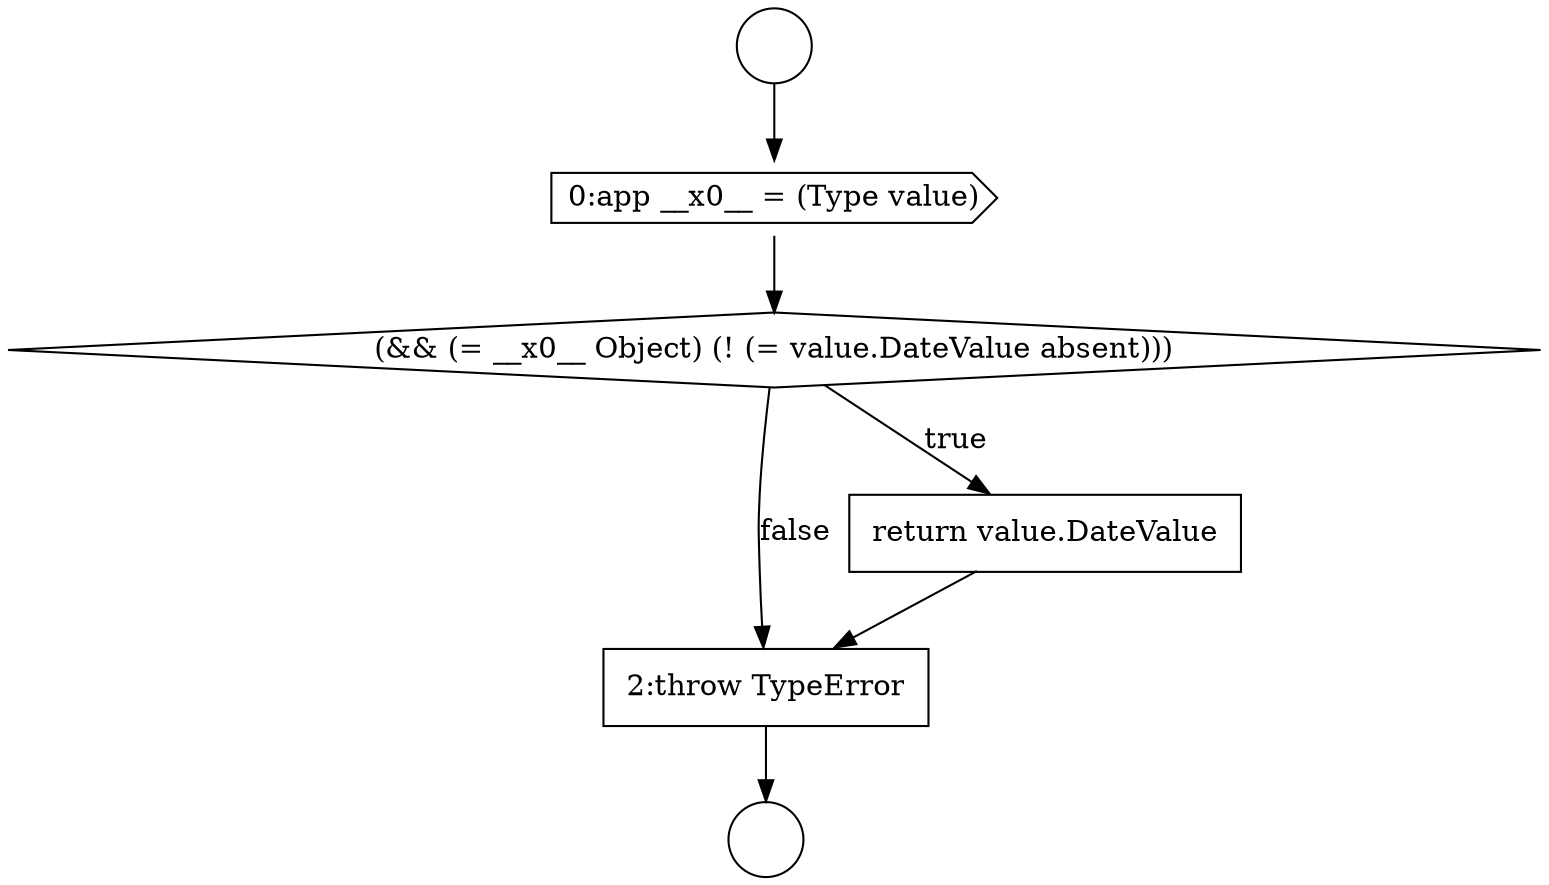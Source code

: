 digraph {
  node11603 [shape=none, margin=0, label=<<font color="black">
    <table border="0" cellborder="1" cellspacing="0" cellpadding="10">
      <tr><td align="left">2:throw TypeError</td></tr>
    </table>
  </font>> color="black" fillcolor="white" style=filled]
  node11600 [shape=cds, label=<<font color="black">0:app __x0__ = (Type value)</font>> color="black" fillcolor="white" style=filled]
  node11602 [shape=none, margin=0, label=<<font color="black">
    <table border="0" cellborder="1" cellspacing="0" cellpadding="10">
      <tr><td align="left">return value.DateValue</td></tr>
    </table>
  </font>> color="black" fillcolor="white" style=filled]
  node11598 [shape=circle label=" " color="black" fillcolor="white" style=filled]
  node11601 [shape=diamond, label=<<font color="black">(&amp;&amp; (= __x0__ Object) (! (= value.DateValue absent)))</font>> color="black" fillcolor="white" style=filled]
  node11599 [shape=circle label=" " color="black" fillcolor="white" style=filled]
  node11601 -> node11602 [label=<<font color="black">true</font>> color="black"]
  node11601 -> node11603 [label=<<font color="black">false</font>> color="black"]
  node11600 -> node11601 [ color="black"]
  node11602 -> node11603 [ color="black"]
  node11603 -> node11599 [ color="black"]
  node11598 -> node11600 [ color="black"]
}
